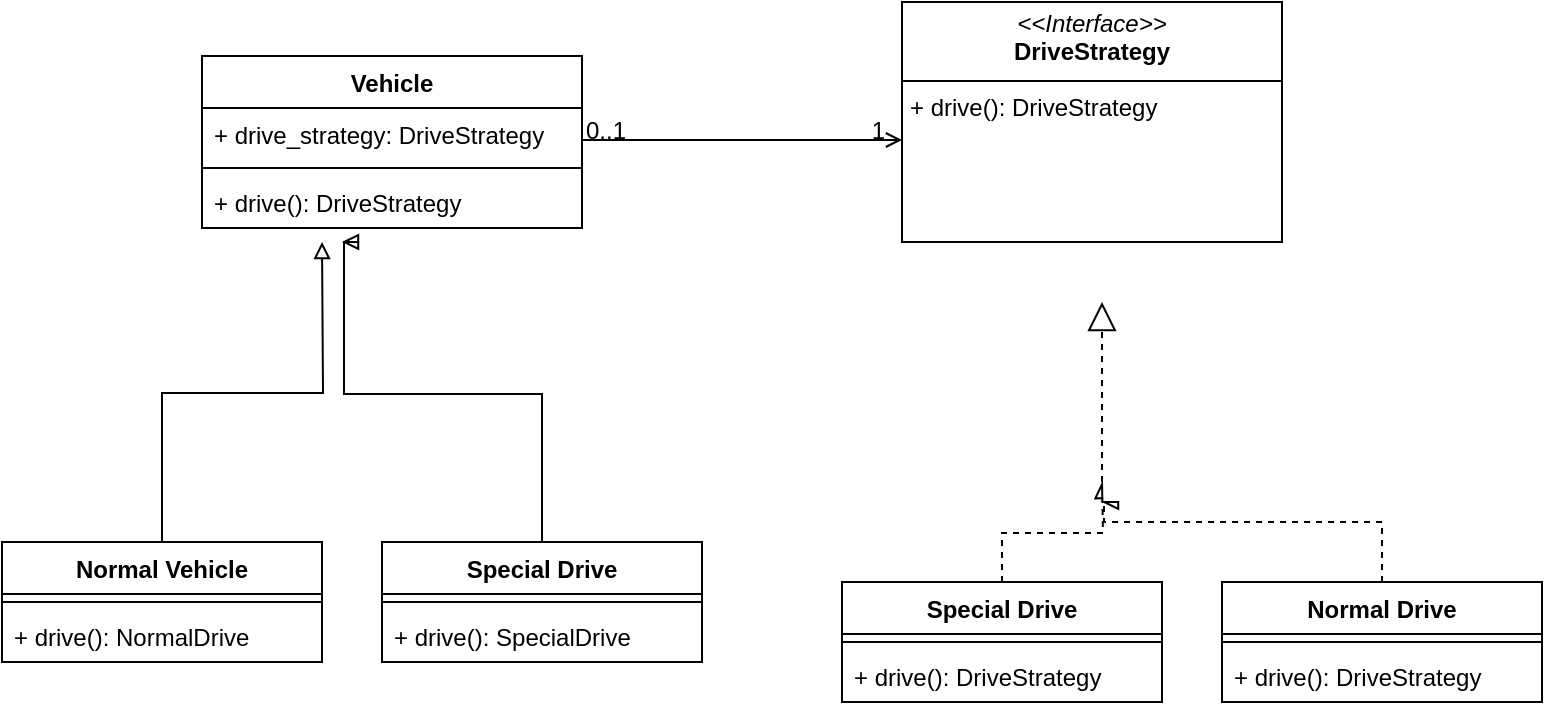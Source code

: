 <mxfile version="24.2.1" type="github">
  <diagram id="C5RBs43oDa-KdzZeNtuy" name="strategy">
    <mxGraphModel dx="858" dy="589" grid="1" gridSize="10" guides="1" tooltips="1" connect="1" arrows="1" fold="1" page="1" pageScale="1" pageWidth="827" pageHeight="1169" math="0" shadow="0">
      <root>
        <mxCell id="WIyWlLk6GJQsqaUBKTNV-0" />
        <mxCell id="WIyWlLk6GJQsqaUBKTNV-1" parent="WIyWlLk6GJQsqaUBKTNV-0" />
        <mxCell id="zkfFHV4jXpPFQw0GAbJ--26" value="" style="endArrow=open;shadow=0;strokeWidth=1;rounded=0;curved=0;endFill=1;edgeStyle=elbowEdgeStyle;elbow=vertical;" parent="WIyWlLk6GJQsqaUBKTNV-1" edge="1">
          <mxGeometry x="0.5" y="41" relative="1" as="geometry">
            <mxPoint x="380" y="189" as="sourcePoint" />
            <mxPoint x="540" y="189" as="targetPoint" />
            <mxPoint x="-40" y="32" as="offset" />
          </mxGeometry>
        </mxCell>
        <mxCell id="zkfFHV4jXpPFQw0GAbJ--27" value="0..1" style="resizable=0;align=left;verticalAlign=bottom;labelBackgroundColor=none;fontSize=12;" parent="zkfFHV4jXpPFQw0GAbJ--26" connectable="0" vertex="1">
          <mxGeometry x="-1" relative="1" as="geometry">
            <mxPoint y="4" as="offset" />
          </mxGeometry>
        </mxCell>
        <mxCell id="zkfFHV4jXpPFQw0GAbJ--28" value="1" style="resizable=0;align=right;verticalAlign=bottom;labelBackgroundColor=none;fontSize=12;" parent="zkfFHV4jXpPFQw0GAbJ--26" connectable="0" vertex="1">
          <mxGeometry x="1" relative="1" as="geometry">
            <mxPoint x="-7" y="4" as="offset" />
          </mxGeometry>
        </mxCell>
        <mxCell id="fGYTmRHRjXJSqPO9IUky-2" value="&lt;p style=&quot;margin:0px;margin-top:4px;text-align:center;&quot;&gt;&lt;i&gt;&amp;lt;&amp;lt;Interface&amp;gt;&amp;gt;&lt;/i&gt;&lt;br&gt;&lt;b&gt;DriveStrategy&lt;/b&gt;&lt;/p&gt;&lt;hr size=&quot;1&quot; style=&quot;border-style:solid;&quot;&gt;&lt;p style=&quot;margin:0px;margin-left:4px;&quot;&gt;&lt;/p&gt;&lt;p style=&quot;margin:0px;margin-left:4px;&quot;&gt;+ drive(): DriveStrategy&lt;br&gt;&lt;br&gt;&lt;/p&gt;" style="verticalAlign=top;align=left;overflow=fill;html=1;whiteSpace=wrap;" vertex="1" parent="WIyWlLk6GJQsqaUBKTNV-1">
          <mxGeometry x="540" y="120" width="190" height="120" as="geometry" />
        </mxCell>
        <mxCell id="fGYTmRHRjXJSqPO9IUky-3" value="Vehicle" style="swimlane;fontStyle=1;align=center;verticalAlign=top;childLayout=stackLayout;horizontal=1;startSize=26;horizontalStack=0;resizeParent=1;resizeParentMax=0;resizeLast=0;collapsible=1;marginBottom=0;whiteSpace=wrap;html=1;" vertex="1" parent="WIyWlLk6GJQsqaUBKTNV-1">
          <mxGeometry x="190" y="147" width="190" height="86" as="geometry" />
        </mxCell>
        <mxCell id="fGYTmRHRjXJSqPO9IUky-4" value="+ drive_strategy: DriveStrategy" style="text;strokeColor=none;fillColor=none;align=left;verticalAlign=top;spacingLeft=4;spacingRight=4;overflow=hidden;rotatable=0;points=[[0,0.5],[1,0.5]];portConstraint=eastwest;whiteSpace=wrap;html=1;" vertex="1" parent="fGYTmRHRjXJSqPO9IUky-3">
          <mxGeometry y="26" width="190" height="26" as="geometry" />
        </mxCell>
        <mxCell id="fGYTmRHRjXJSqPO9IUky-5" value="" style="line;strokeWidth=1;fillColor=none;align=left;verticalAlign=middle;spacingTop=-1;spacingLeft=3;spacingRight=3;rotatable=0;labelPosition=right;points=[];portConstraint=eastwest;strokeColor=inherit;" vertex="1" parent="fGYTmRHRjXJSqPO9IUky-3">
          <mxGeometry y="52" width="190" height="8" as="geometry" />
        </mxCell>
        <mxCell id="fGYTmRHRjXJSqPO9IUky-6" value="+ drive(): DriveStrategy" style="text;strokeColor=none;fillColor=none;align=left;verticalAlign=top;spacingLeft=4;spacingRight=4;overflow=hidden;rotatable=0;points=[[0,0.5],[1,0.5]];portConstraint=eastwest;whiteSpace=wrap;html=1;" vertex="1" parent="fGYTmRHRjXJSqPO9IUky-3">
          <mxGeometry y="60" width="190" height="26" as="geometry" />
        </mxCell>
        <mxCell id="fGYTmRHRjXJSqPO9IUky-7" value="" style="endArrow=block;dashed=1;endFill=0;endSize=12;html=1;rounded=0;" edge="1" parent="WIyWlLk6GJQsqaUBKTNV-1">
          <mxGeometry width="160" relative="1" as="geometry">
            <mxPoint x="640" y="360" as="sourcePoint" />
            <mxPoint x="640" y="270" as="targetPoint" />
          </mxGeometry>
        </mxCell>
        <mxCell id="fGYTmRHRjXJSqPO9IUky-26" style="edgeStyle=orthogonalEdgeStyle;rounded=0;orthogonalLoop=1;jettySize=auto;html=1;dashed=1;endArrow=async;endFill=0;" edge="1" parent="WIyWlLk6GJQsqaUBKTNV-1" source="fGYTmRHRjXJSqPO9IUky-16">
          <mxGeometry relative="1" as="geometry">
            <mxPoint x="640" y="360" as="targetPoint" />
          </mxGeometry>
        </mxCell>
        <mxCell id="fGYTmRHRjXJSqPO9IUky-16" value="Special Drive" style="swimlane;fontStyle=1;align=center;verticalAlign=top;childLayout=stackLayout;horizontal=1;startSize=26;horizontalStack=0;resizeParent=1;resizeParentMax=0;resizeLast=0;collapsible=1;marginBottom=0;whiteSpace=wrap;html=1;" vertex="1" parent="WIyWlLk6GJQsqaUBKTNV-1">
          <mxGeometry x="510" y="410" width="160" height="60" as="geometry" />
        </mxCell>
        <mxCell id="fGYTmRHRjXJSqPO9IUky-18" value="" style="line;strokeWidth=1;fillColor=none;align=left;verticalAlign=middle;spacingTop=-1;spacingLeft=3;spacingRight=3;rotatable=0;labelPosition=right;points=[];portConstraint=eastwest;strokeColor=inherit;" vertex="1" parent="fGYTmRHRjXJSqPO9IUky-16">
          <mxGeometry y="26" width="160" height="8" as="geometry" />
        </mxCell>
        <mxCell id="fGYTmRHRjXJSqPO9IUky-19" value="+ drive(): DriveStrategy" style="text;strokeColor=none;fillColor=none;align=left;verticalAlign=top;spacingLeft=4;spacingRight=4;overflow=hidden;rotatable=0;points=[[0,0.5],[1,0.5]];portConstraint=eastwest;whiteSpace=wrap;html=1;" vertex="1" parent="fGYTmRHRjXJSqPO9IUky-16">
          <mxGeometry y="34" width="160" height="26" as="geometry" />
        </mxCell>
        <mxCell id="fGYTmRHRjXJSqPO9IUky-27" style="edgeStyle=orthogonalEdgeStyle;rounded=0;orthogonalLoop=1;jettySize=auto;html=1;dashed=1;endArrow=async;endFill=0;" edge="1" parent="WIyWlLk6GJQsqaUBKTNV-1" source="fGYTmRHRjXJSqPO9IUky-20">
          <mxGeometry relative="1" as="geometry">
            <mxPoint x="640" y="370" as="targetPoint" />
            <Array as="points">
              <mxPoint x="780" y="380" />
              <mxPoint x="641" y="380" />
            </Array>
          </mxGeometry>
        </mxCell>
        <mxCell id="fGYTmRHRjXJSqPO9IUky-20" value="Normal Drive" style="swimlane;fontStyle=1;align=center;verticalAlign=top;childLayout=stackLayout;horizontal=1;startSize=26;horizontalStack=0;resizeParent=1;resizeParentMax=0;resizeLast=0;collapsible=1;marginBottom=0;whiteSpace=wrap;html=1;" vertex="1" parent="WIyWlLk6GJQsqaUBKTNV-1">
          <mxGeometry x="700" y="410" width="160" height="60" as="geometry" />
        </mxCell>
        <mxCell id="fGYTmRHRjXJSqPO9IUky-22" value="" style="line;strokeWidth=1;fillColor=none;align=left;verticalAlign=middle;spacingTop=-1;spacingLeft=3;spacingRight=3;rotatable=0;labelPosition=right;points=[];portConstraint=eastwest;strokeColor=inherit;" vertex="1" parent="fGYTmRHRjXJSqPO9IUky-20">
          <mxGeometry y="26" width="160" height="8" as="geometry" />
        </mxCell>
        <mxCell id="fGYTmRHRjXJSqPO9IUky-23" value="+ drive(): DriveStrategy" style="text;strokeColor=none;fillColor=none;align=left;verticalAlign=top;spacingLeft=4;spacingRight=4;overflow=hidden;rotatable=0;points=[[0,0.5],[1,0.5]];portConstraint=eastwest;whiteSpace=wrap;html=1;" vertex="1" parent="fGYTmRHRjXJSqPO9IUky-20">
          <mxGeometry y="34" width="160" height="26" as="geometry" />
        </mxCell>
        <mxCell id="fGYTmRHRjXJSqPO9IUky-43" style="edgeStyle=orthogonalEdgeStyle;rounded=0;orthogonalLoop=1;jettySize=auto;html=1;endArrow=block;endFill=0;" edge="1" parent="WIyWlLk6GJQsqaUBKTNV-1" source="fGYTmRHRjXJSqPO9IUky-36">
          <mxGeometry relative="1" as="geometry">
            <mxPoint x="250" y="240" as="targetPoint" />
          </mxGeometry>
        </mxCell>
        <mxCell id="fGYTmRHRjXJSqPO9IUky-36" value="Normal Vehicle" style="swimlane;fontStyle=1;align=center;verticalAlign=top;childLayout=stackLayout;horizontal=1;startSize=26;horizontalStack=0;resizeParent=1;resizeParentMax=0;resizeLast=0;collapsible=1;marginBottom=0;whiteSpace=wrap;html=1;" vertex="1" parent="WIyWlLk6GJQsqaUBKTNV-1">
          <mxGeometry x="90" y="390" width="160" height="60" as="geometry" />
        </mxCell>
        <mxCell id="fGYTmRHRjXJSqPO9IUky-37" value="" style="line;strokeWidth=1;fillColor=none;align=left;verticalAlign=middle;spacingTop=-1;spacingLeft=3;spacingRight=3;rotatable=0;labelPosition=right;points=[];portConstraint=eastwest;strokeColor=inherit;" vertex="1" parent="fGYTmRHRjXJSqPO9IUky-36">
          <mxGeometry y="26" width="160" height="8" as="geometry" />
        </mxCell>
        <mxCell id="fGYTmRHRjXJSqPO9IUky-38" value="+ drive(): NormalDrive" style="text;strokeColor=none;fillColor=none;align=left;verticalAlign=top;spacingLeft=4;spacingRight=4;overflow=hidden;rotatable=0;points=[[0,0.5],[1,0.5]];portConstraint=eastwest;whiteSpace=wrap;html=1;" vertex="1" parent="fGYTmRHRjXJSqPO9IUky-36">
          <mxGeometry y="34" width="160" height="26" as="geometry" />
        </mxCell>
        <mxCell id="fGYTmRHRjXJSqPO9IUky-44" style="edgeStyle=orthogonalEdgeStyle;rounded=0;orthogonalLoop=1;jettySize=auto;html=1;endArrow=block;endFill=0;" edge="1" parent="WIyWlLk6GJQsqaUBKTNV-1" source="fGYTmRHRjXJSqPO9IUky-39">
          <mxGeometry relative="1" as="geometry">
            <mxPoint x="260" y="240" as="targetPoint" />
            <Array as="points">
              <mxPoint x="360" y="316" />
              <mxPoint x="261" y="316" />
            </Array>
          </mxGeometry>
        </mxCell>
        <mxCell id="fGYTmRHRjXJSqPO9IUky-39" value="Special Drive" style="swimlane;fontStyle=1;align=center;verticalAlign=top;childLayout=stackLayout;horizontal=1;startSize=26;horizontalStack=0;resizeParent=1;resizeParentMax=0;resizeLast=0;collapsible=1;marginBottom=0;whiteSpace=wrap;html=1;" vertex="1" parent="WIyWlLk6GJQsqaUBKTNV-1">
          <mxGeometry x="280" y="390" width="160" height="60" as="geometry" />
        </mxCell>
        <mxCell id="fGYTmRHRjXJSqPO9IUky-40" value="" style="line;strokeWidth=1;fillColor=none;align=left;verticalAlign=middle;spacingTop=-1;spacingLeft=3;spacingRight=3;rotatable=0;labelPosition=right;points=[];portConstraint=eastwest;strokeColor=inherit;" vertex="1" parent="fGYTmRHRjXJSqPO9IUky-39">
          <mxGeometry y="26" width="160" height="8" as="geometry" />
        </mxCell>
        <mxCell id="fGYTmRHRjXJSqPO9IUky-41" value="+ drive(): SpecialDrive" style="text;strokeColor=none;fillColor=none;align=left;verticalAlign=top;spacingLeft=4;spacingRight=4;overflow=hidden;rotatable=0;points=[[0,0.5],[1,0.5]];portConstraint=eastwest;whiteSpace=wrap;html=1;" vertex="1" parent="fGYTmRHRjXJSqPO9IUky-39">
          <mxGeometry y="34" width="160" height="26" as="geometry" />
        </mxCell>
      </root>
    </mxGraphModel>
  </diagram>
</mxfile>
